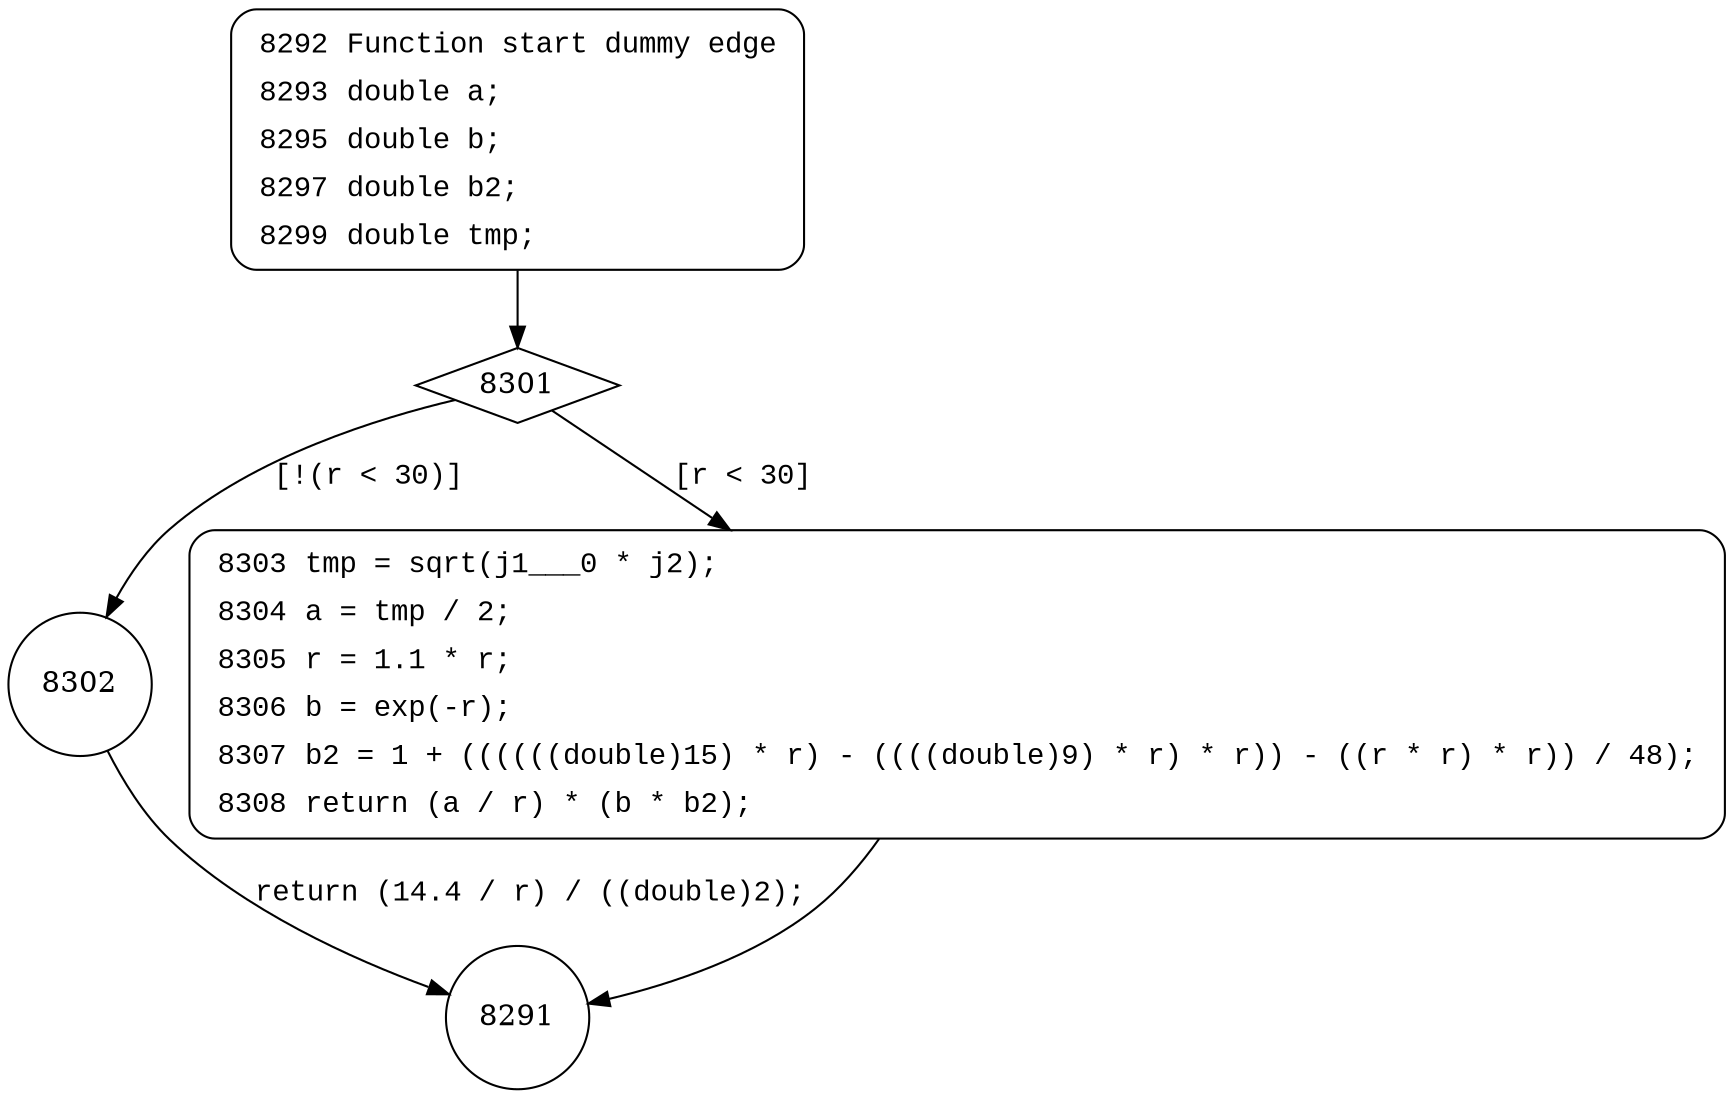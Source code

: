 digraph mom_jab {
8301 [shape="diamond"]
8302 [shape="circle"]
8303 [shape="circle"]
8291 [shape="circle"]
8292 [style="filled,bold" penwidth="1" fillcolor="white" fontname="Courier New" shape="Mrecord" label=<<table border="0" cellborder="0" cellpadding="3" bgcolor="white"><tr><td align="right">8292</td><td align="left">Function start dummy edge</td></tr><tr><td align="right">8293</td><td align="left">double a;</td></tr><tr><td align="right">8295</td><td align="left">double b;</td></tr><tr><td align="right">8297</td><td align="left">double b2;</td></tr><tr><td align="right">8299</td><td align="left">double tmp;</td></tr></table>>]
8292 -> 8301[label=""]
8303 [style="filled,bold" penwidth="1" fillcolor="white" fontname="Courier New" shape="Mrecord" label=<<table border="0" cellborder="0" cellpadding="3" bgcolor="white"><tr><td align="right">8303</td><td align="left">tmp = sqrt(j1___0 * j2);</td></tr><tr><td align="right">8304</td><td align="left">a = tmp / 2;</td></tr><tr><td align="right">8305</td><td align="left">r = 1.1 * r;</td></tr><tr><td align="right">8306</td><td align="left">b = exp(-r);</td></tr><tr><td align="right">8307</td><td align="left">b2 = 1 + ((((((double)15) * r) - ((((double)9) * r) * r)) - ((r * r) * r)) / 48);</td></tr><tr><td align="right">8308</td><td align="left">return (a / r) * (b * b2);</td></tr></table>>]
8303 -> 8291[label=""]
8301 -> 8302 [label="[!(r < 30)]" fontname="Courier New"]
8301 -> 8303 [label="[r < 30]" fontname="Courier New"]
8302 -> 8291 [label="return (14.4 / r) / ((double)2);" fontname="Courier New"]
}